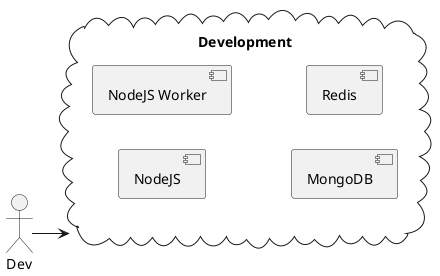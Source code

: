 @startuml

left to right direction

Actor Dev
cloud "Development" {
  component NodeJS
  component "NodeJS Worker"
  component MongoDB
  component Redis
}
Dev --> Development
@enduml
